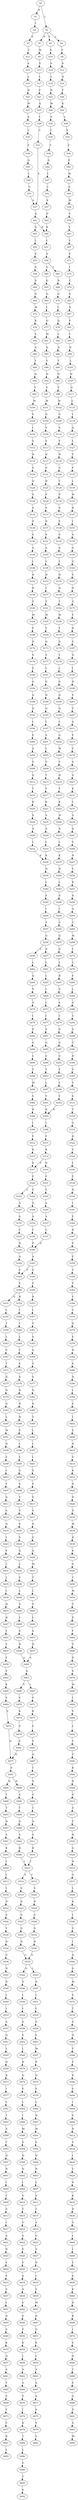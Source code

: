 strict digraph  {
	S0 -> S1 [ label = H ];
	S0 -> S2 [ label = L ];
	S1 -> S3 [ label = I ];
	S2 -> S4 [ label = L ];
	S2 -> S5 [ label = N ];
	S2 -> S6 [ label = V ];
	S3 -> S7 [ label = V ];
	S4 -> S8 [ label = F ];
	S5 -> S9 [ label = W ];
	S6 -> S10 [ label = S ];
	S7 -> S11 [ label = T ];
	S8 -> S12 [ label = D ];
	S9 -> S13 [ label = S ];
	S10 -> S14 [ label = S ];
	S11 -> S15 [ label = S ];
	S12 -> S16 [ label = N ];
	S13 -> S17 [ label = L ];
	S14 -> S18 [ label = L ];
	S15 -> S19 [ label = L ];
	S16 -> S20 [ label = F ];
	S17 -> S21 [ label = F ];
	S18 -> S22 [ label = N ];
	S19 -> S23 [ label = N ];
	S20 -> S24 [ label = K ];
	S21 -> S25 [ label = Q ];
	S22 -> S26 [ label = W ];
	S23 -> S27 [ label = W ];
	S24 -> S28 [ label = L ];
	S25 -> S29 [ label = L ];
	S26 -> S30 [ label = S ];
	S27 -> S31 [ label = A ];
	S28 -> S32 [ label = V ];
	S29 -> S33 [ label = C ];
	S30 -> S34 [ label = L ];
	S31 -> S35 [ label = L ];
	S32 -> S36 [ label = F ];
	S33 -> S37 [ label = S ];
	S34 -> S38 [ label = Y ];
	S35 -> S39 [ label = F ];
	S36 -> S40 [ label = E ];
	S37 -> S41 [ label = D ];
	S38 -> S42 [ label = Q ];
	S39 -> S43 [ label = Q ];
	S40 -> S44 [ label = M ];
	S41 -> S45 [ label = Q ];
	S41 -> S46 [ label = R ];
	S42 -> S47 [ label = L ];
	S43 -> S48 [ label = L ];
	S44 -> S49 [ label = E ];
	S45 -> S50 [ label = L ];
	S46 -> S51 [ label = L ];
	S47 -> S52 [ label = C ];
	S48 -> S53 [ label = C ];
	S49 -> S54 [ label = M ];
	S50 -> S55 [ label = V ];
	S51 -> S56 [ label = A ];
	S52 -> S57 [ label = S ];
	S53 -> S37 [ label = S ];
	S54 -> S58 [ label = V ];
	S55 -> S59 [ label = D ];
	S56 -> S60 [ label = V ];
	S56 -> S61 [ label = T ];
	S57 -> S62 [ label = D ];
	S58 -> S63 [ label = I ];
	S59 -> S64 [ label = D ];
	S60 -> S65 [ label = D ];
	S61 -> S66 [ label = D ];
	S62 -> S46 [ label = R ];
	S63 -> S67 [ label = V ];
	S64 -> S68 [ label = G ];
	S65 -> S69 [ label = G ];
	S66 -> S70 [ label = G ];
	S67 -> S71 [ label = E ];
	S68 -> S72 [ label = M ];
	S69 -> S73 [ label = I ];
	S70 -> S74 [ label = I ];
	S71 -> S75 [ label = I ];
	S72 -> S76 [ label = K ];
	S73 -> S77 [ label = Q ];
	S74 -> S78 [ label = Q ];
	S75 -> S79 [ label = C ];
	S76 -> S80 [ label = V ];
	S77 -> S81 [ label = M ];
	S78 -> S82 [ label = L ];
	S79 -> S83 [ label = S ];
	S80 -> S84 [ label = A ];
	S81 -> S85 [ label = A ];
	S82 -> S86 [ label = A ];
	S83 -> S87 [ label = N ];
	S84 -> S88 [ label = Y ];
	S85 -> S89 [ label = Y ];
	S86 -> S90 [ label = Y ];
	S87 -> S91 [ label = E ];
	S88 -> S92 [ label = H ];
	S89 -> S93 [ label = H ];
	S90 -> S94 [ label = N ];
	S91 -> S95 [ label = L ];
	S92 -> S96 [ label = Y ];
	S93 -> S97 [ label = Y ];
	S94 -> S98 [ label = Y ];
	S95 -> S99 [ label = D ];
	S96 -> S100 [ label = W ];
	S97 -> S101 [ label = W ];
	S98 -> S102 [ label = W ];
	S99 -> S103 [ label = L ];
	S100 -> S104 [ label = S ];
	S101 -> S105 [ label = N ];
	S102 -> S106 [ label = G ];
	S103 -> S107 [ label = H ];
	S104 -> S108 [ label = I ];
	S105 -> S109 [ label = V ];
	S106 -> S110 [ label = V ];
	S107 -> S111 [ label = G ];
	S108 -> S112 [ label = V ];
	S109 -> S113 [ label = V ];
	S110 -> S114 [ label = V ];
	S111 -> S115 [ label = C ];
	S112 -> S116 [ label = H ];
	S113 -> S117 [ label = H ];
	S114 -> S118 [ label = H ];
	S115 -> S119 [ label = L ];
	S116 -> S120 [ label = G ];
	S117 -> S121 [ label = G ];
	S118 -> S122 [ label = G ];
	S119 -> S123 [ label = Q ];
	S120 -> S124 [ label = Q ];
	S121 -> S125 [ label = H ];
	S122 -> S126 [ label = T ];
	S123 -> S127 [ label = L ];
	S124 -> S128 [ label = S ];
	S125 -> S129 [ label = P ];
	S126 -> S130 [ label = P ];
	S127 -> S131 [ label = Y ];
	S128 -> S132 [ label = S ];
	S129 -> S133 [ label = S ];
	S130 -> S134 [ label = S ];
	S131 -> S135 [ label = P ];
	S132 -> S136 [ label = E ];
	S133 -> S137 [ label = D ];
	S134 -> S138 [ label = E ];
	S135 -> S139 [ label = L ];
	S136 -> S140 [ label = S ];
	S137 -> S141 [ label = S ];
	S138 -> S142 [ label = S ];
	S139 -> S143 [ label = W ];
	S140 -> S144 [ label = A ];
	S141 -> S145 [ label = A ];
	S142 -> S146 [ label = S ];
	S143 -> S147 [ label = R ];
	S144 -> S148 [ label = L ];
	S145 -> S149 [ label = L ];
	S146 -> S150 [ label = L ];
	S147 -> S151 [ label = I ];
	S148 -> S152 [ label = H ];
	S149 -> S153 [ label = H ];
	S150 -> S154 [ label = H ];
	S151 -> S155 [ label = A ];
	S152 -> S156 [ label = R ];
	S153 -> S157 [ label = L ];
	S154 -> S158 [ label = Q ];
	S155 -> S159 [ label = G ];
	S156 -> S160 [ label = V ];
	S157 -> S161 [ label = T ];
	S158 -> S162 [ label = T ];
	S159 -> S163 [ label = G ];
	S160 -> S164 [ label = M ];
	S161 -> S165 [ label = M ];
	S162 -> S166 [ label = M ];
	S163 -> S167 [ label = V ];
	S164 -> S168 [ label = F ];
	S165 -> S169 [ label = Y ];
	S166 -> S170 [ label = Y ];
	S167 -> S171 [ label = N ];
	S168 -> S172 [ label = D ];
	S169 -> S173 [ label = Q ];
	S170 -> S174 [ label = Q ];
	S171 -> S175 [ label = G ];
	S172 -> S176 [ label = S ];
	S173 -> S177 [ label = S ];
	S174 -> S178 [ label = T ];
	S175 -> S179 [ label = E ];
	S176 -> S180 [ label = V ];
	S177 -> S181 [ label = L ];
	S178 -> S182 [ label = L ];
	S179 -> S183 [ label = R ];
	S180 -> S184 [ label = G ];
	S181 -> S185 [ label = G ];
	S182 -> S186 [ label = G ];
	S183 -> S187 [ label = V ];
	S184 -> S188 [ label = Q ];
	S185 -> S189 [ label = H ];
	S186 -> S190 [ label = Q ];
	S187 -> S191 [ label = Q ];
	S188 -> S192 [ label = Q ];
	S189 -> S193 [ label = Q ];
	S190 -> S194 [ label = Q ];
	S191 -> S195 [ label = I ];
	S192 -> S196 [ label = L ];
	S193 -> S197 [ label = L ];
	S194 -> S198 [ label = L ];
	S195 -> S199 [ label = H ];
	S196 -> S200 [ label = E ];
	S197 -> S201 [ label = A ];
	S198 -> S202 [ label = G ];
	S199 -> S203 [ label = V ];
	S200 -> S204 [ label = A ];
	S201 -> S205 [ label = L ];
	S202 -> S206 [ label = W ];
	S203 -> S207 [ label = Y ];
	S204 -> S208 [ label = V ];
	S205 -> S209 [ label = V ];
	S206 -> S210 [ label = V ];
	S207 -> S211 [ label = Q ];
	S208 -> S212 [ label = Q ];
	S209 -> S213 [ label = T ];
	S210 -> S214 [ label = H ];
	S211 -> S215 [ label = E ];
	S212 -> S216 [ label = Y ];
	S213 -> S217 [ label = Y ];
	S214 -> S218 [ label = Y ];
	S215 -> S219 [ label = C ];
	S216 -> S220 [ label = K ];
	S217 -> S221 [ label = K ];
	S218 -> S222 [ label = K ];
	S219 -> S223 [ label = A ];
	S220 -> S224 [ label = S ];
	S221 -> S225 [ label = S ];
	S222 -> S226 [ label = N ];
	S223 -> S227 [ label = Q ];
	S224 -> S228 [ label = A ];
	S225 -> S229 [ label = A ];
	S226 -> S230 [ label = A ];
	S227 -> S231 [ label = K ];
	S228 -> S232 [ label = L ];
	S229 -> S233 [ label = L ];
	S230 -> S234 [ label = L ];
	S231 -> S235 [ label = L ];
	S232 -> S236 [ label = K ];
	S233 -> S236 [ label = K ];
	S234 -> S237 [ label = K ];
	S235 -> S238 [ label = A ];
	S236 -> S239 [ label = H ];
	S237 -> S240 [ label = H ];
	S238 -> S241 [ label = Q ];
	S239 -> S242 [ label = L ];
	S240 -> S243 [ label = L ];
	S241 -> S244 [ label = V ];
	S242 -> S245 [ label = P ];
	S243 -> S246 [ label = S ];
	S244 -> S247 [ label = N ];
	S245 -> S248 [ label = I ];
	S246 -> S249 [ label = I ];
	S247 -> S250 [ label = Y ];
	S248 -> S251 [ label = A ];
	S249 -> S252 [ label = A ];
	S250 -> S253 [ label = K ];
	S251 -> S254 [ label = Q ];
	S252 -> S255 [ label = Q ];
	S253 -> S256 [ label = D ];
	S254 -> S257 [ label = D ];
	S254 -> S258 [ label = E ];
	S255 -> S259 [ label = D ];
	S256 -> S260 [ label = A ];
	S257 -> S261 [ label = L ];
	S258 -> S262 [ label = L ];
	S259 -> S263 [ label = L ];
	S260 -> S264 [ label = L ];
	S261 -> S265 [ label = L ];
	S262 -> S266 [ label = Q ];
	S263 -> S267 [ label = R ];
	S264 -> S268 [ label = M ];
	S265 -> S269 [ label = I ];
	S266 -> S270 [ label = V ];
	S267 -> S271 [ label = V ];
	S268 -> S272 [ label = L ];
	S269 -> S273 [ label = I ];
	S270 -> S274 [ label = A ];
	S271 -> S275 [ label = S ];
	S272 -> S276 [ label = L ];
	S273 -> S277 [ label = I ];
	S274 -> S278 [ label = I ];
	S275 -> S279 [ label = I ];
	S276 -> S280 [ label = P ];
	S277 -> S281 [ label = E ];
	S278 -> S282 [ label = E ];
	S279 -> S283 [ label = D ];
	S280 -> S284 [ label = L ];
	S281 -> S285 [ label = G ];
	S282 -> S286 [ label = G ];
	S283 -> S287 [ label = G ];
	S284 -> S288 [ label = A ];
	S285 -> S289 [ label = C ];
	S286 -> S290 [ label = C ];
	S287 -> S291 [ label = C ];
	S288 -> S292 [ label = T ];
	S289 -> S293 [ label = Y ];
	S290 -> S294 [ label = Y ];
	S291 -> S295 [ label = Y ];
	S292 -> S296 [ label = S ];
	S293 -> S297 [ label = L ];
	S294 -> S298 [ label = M ];
	S295 -> S299 [ label = L ];
	S296 -> S300 [ label = T ];
	S297 -> S301 [ label = Y ];
	S298 -> S302 [ label = Y ];
	S299 -> S303 [ label = Y ];
	S300 -> S304 [ label = N ];
	S301 -> S305 [ label = R ];
	S302 -> S306 [ label = R ];
	S303 -> S305 [ label = R ];
	S304 -> S307 [ label = V ];
	S305 -> S308 [ label = I ];
	S306 -> S309 [ label = I ];
	S307 -> S310 [ label = Y ];
	S308 -> S311 [ label = F ];
	S309 -> S312 [ label = F ];
	S310 -> S313 [ label = V ];
	S311 -> S314 [ label = K ];
	S312 -> S315 [ label = K ];
	S313 -> S316 [ label = T ];
	S314 -> S317 [ label = E ];
	S314 -> S318 [ label = D ];
	S315 -> S317 [ label = E ];
	S316 -> S319 [ label = G ];
	S317 -> S320 [ label = F ];
	S318 -> S321 [ label = F ];
	S319 -> S322 [ label = H ];
	S320 -> S323 [ label = L ];
	S320 -> S324 [ label = V ];
	S321 -> S325 [ label = V ];
	S322 -> S326 [ label = Y ];
	S323 -> S327 [ label = A ];
	S324 -> S328 [ label = A ];
	S325 -> S329 [ label = A ];
	S326 -> S330 [ label = L ];
	S327 -> S331 [ label = A ];
	S328 -> S332 [ label = A ];
	S329 -> S333 [ label = A ];
	S330 -> S334 [ label = F ];
	S331 -> S335 [ label = C ];
	S332 -> S336 [ label = C ];
	S333 -> S337 [ label = C ];
	S334 -> S338 [ label = H ];
	S335 -> S339 [ label = D ];
	S336 -> S340 [ label = D ];
	S337 -> S340 [ label = D ];
	S338 -> S341 [ label = L ];
	S339 -> S342 [ label = A ];
	S340 -> S343 [ label = A ];
	S341 -> S344 [ label = F ];
	S342 -> S345 [ label = P ];
	S343 -> S345 [ label = P ];
	S343 -> S346 [ label = S ];
	S344 -> S347 [ label = R ];
	S345 -> S348 [ label = E ];
	S346 -> S349 [ label = E ];
	S347 -> S350 [ label = P ];
	S348 -> S351 [ label = Q ];
	S348 -> S352 [ label = R ];
	S349 -> S353 [ label = R ];
	S350 -> S354 [ label = F ];
	S351 -> S355 [ label = L ];
	S352 -> S356 [ label = L ];
	S353 -> S357 [ label = L ];
	S354 -> S358 [ label = V ];
	S355 -> S359 [ label = T ];
	S356 -> S360 [ label = T ];
	S357 -> S361 [ label = V ];
	S358 -> S362 [ label = P ];
	S359 -> S363 [ label = L ];
	S360 -> S364 [ label = L ];
	S361 -> S365 [ label = V ];
	S362 -> S366 [ label = V ];
	S363 -> S367 [ label = V ];
	S364 -> S368 [ label = T ];
	S365 -> S369 [ label = A ];
	S366 -> S370 [ label = C ];
	S367 -> S371 [ label = T ];
	S368 -> S372 [ label = S ];
	S369 -> S373 [ label = S ];
	S370 -> S374 [ label = Q ];
	S371 -> S375 [ label = Q ];
	S372 -> S376 [ label = S ];
	S373 -> S377 [ label = S ];
	S374 -> S378 [ label = E ];
	S375 -> S379 [ label = N ];
	S376 -> S380 [ label = N ];
	S377 -> S381 [ label = N ];
	S378 -> S382 [ label = N ];
	S379 -> S383 [ label = Q ];
	S380 -> S384 [ label = R ];
	S381 -> S385 [ label = R ];
	S382 -> S386 [ label = E ];
	S383 -> S387 [ label = L ];
	S384 -> S388 [ label = H ];
	S385 -> S389 [ label = T ];
	S386 -> S390 [ label = N ];
	S387 -> S391 [ label = M ];
	S388 -> S392 [ label = E ];
	S389 -> S393 [ label = L ];
	S390 -> S394 [ label = L ];
	S391 -> S395 [ label = N ];
	S392 -> S396 [ label = L ];
	S393 -> S397 [ label = L ];
	S394 -> S398 [ label = E ];
	S395 -> S399 [ label = E ];
	S396 -> S400 [ label = L ];
	S397 -> S401 [ label = L ];
	S398 -> S402 [ label = I ];
	S399 -> S403 [ label = L ];
	S400 -> S404 [ label = G ];
	S401 -> S405 [ label = E ];
	S402 -> S406 [ label = E ];
	S403 -> S407 [ label = V ];
	S404 -> S408 [ label = E ];
	S405 -> S409 [ label = E ];
	S406 -> S410 [ label = N ];
	S407 -> S411 [ label = Q ];
	S408 -> S412 [ label = F ];
	S409 -> S413 [ label = F ];
	S410 -> S414 [ label = V ];
	S411 -> S415 [ label = S ];
	S412 -> S416 [ label = V ];
	S413 -> S417 [ label = V ];
	S414 -> S418 [ label = K ];
	S415 -> S419 [ label = Q ];
	S416 -> S420 [ label = E ];
	S417 -> S421 [ label = D ];
	S418 -> S422 [ label = N ];
	S419 -> S423 [ label = L ];
	S420 -> S424 [ label = S ];
	S421 -> S425 [ label = S ];
	S422 -> S426 [ label = N ];
	S423 -> S427 [ label = V ];
	S424 -> S428 [ label = Q ];
	S425 -> S429 [ label = Q ];
	S426 -> S430 [ label = D ];
	S427 -> S431 [ label = L ];
	S428 -> S432 [ label = L ];
	S429 -> S433 [ label = M ];
	S430 -> S434 [ label = W ];
	S431 -> S435 [ label = L ];
	S432 -> S436 [ label = S ];
	S433 -> S437 [ label = T ];
	S434 -> S438 [ label = R ];
	S435 -> S439 [ label = L ];
	S436 -> S440 [ label = L ];
	S437 -> S441 [ label = L ];
	S438 -> S442 [ label = K ];
	S439 -> S443 [ label = H ];
	S440 -> S444 [ label = V ];
	S441 -> S445 [ label = V ];
	S442 -> S446 [ label = S ];
	S443 -> S447 [ label = H ];
	S444 -> S448 [ label = L ];
	S445 -> S449 [ label = L ];
	S446 -> S450 [ label = C ];
	S447 -> S451 [ label = T ];
	S448 -> S452 [ label = S ];
	S449 -> S453 [ label = S ];
	S450 -> S454 [ label = M ];
	S451 -> S455 [ label = Y ];
	S452 -> S456 [ label = H ];
	S453 -> S457 [ label = H ];
	S454 -> S458 [ label = T ];
	S455 -> S459 [ label = F ];
	S456 -> S460 [ label = A ];
	S457 -> S460 [ label = A ];
	S458 -> S461 [ label = R ];
	S459 -> S462 [ label = V ];
	S460 -> S463 [ label = Q ];
	S461 -> S464 [ label = F ];
	S462 -> S465 [ label = K ];
	S463 -> S466 [ label = F ];
	S463 -> S467 [ label = I ];
	S464 -> S468 [ label = V ];
	S465 -> S469 [ label = V ];
	S466 -> S470 [ label = V ];
	S467 -> S471 [ label = V ];
	S468 -> S472 [ label = D ];
	S469 -> S473 [ label = E ];
	S470 -> S474 [ label = K ];
	S471 -> S475 [ label = K ];
	S472 -> S476 [ label = S ];
	S473 -> S477 [ label = D ];
	S474 -> S478 [ label = V ];
	S475 -> S479 [ label = V ];
	S476 -> S480 [ label = M ];
	S477 -> S481 [ label = S ];
	S478 -> S482 [ label = E ];
	S479 -> S483 [ label = E ];
	S480 -> S484 [ label = L ];
	S481 -> S485 [ label = N ];
	S481 -> S486 [ label = H ];
	S482 -> S477 [ label = D ];
	S483 -> S487 [ label = D ];
	S484 -> S488 [ label = V ];
	S485 -> S489 [ label = T ];
	S486 -> S490 [ label = V ];
	S487 -> S491 [ label = T ];
	S488 -> S492 [ label = L ];
	S489 -> S493 [ label = T ];
	S490 -> S494 [ label = T ];
	S491 -> S495 [ label = S ];
	S492 -> S496 [ label = V ];
	S493 -> S497 [ label = H ];
	S494 -> S498 [ label = Q ];
	S495 -> S499 [ label = V ];
	S496 -> S500 [ label = F ];
	S497 -> S501 [ label = V ];
	S498 -> S502 [ label = V ];
	S499 -> S503 [ label = T ];
	S500 -> S504 [ label = R ];
	S501 -> S505 [ label = K ];
	S502 -> S506 [ label = R ];
	S503 -> S507 [ label = Q ];
	S504 -> S508 [ label = H ];
	S505 -> S509 [ label = L ];
	S506 -> S510 [ label = L ];
	S507 -> S511 [ label = V ];
	S508 -> S512 [ label = S ];
	S509 -> S513 [ label = I ];
	S510 -> S514 [ label = S ];
	S510 -> S515 [ label = T ];
	S511 -> S516 [ label = R ];
	S512 -> S517 [ label = S ];
	S513 -> S518 [ label = I ];
	S514 -> S519 [ label = V ];
	S515 -> S520 [ label = V ];
	S516 -> S510 [ label = L ];
	S517 -> S521 [ label = F ];
	S518 -> S522 [ label = D ];
	S519 -> S523 [ label = D ];
	S520 -> S524 [ label = D ];
	S521 -> S525 [ label = R ];
	S522 -> S526 [ label = S ];
	S523 -> S527 [ label = S ];
	S524 -> S528 [ label = S ];
	S525 -> S529 [ label = Q ];
	S526 -> S530 [ label = Y ];
	S527 -> S531 [ label = G ];
	S528 -> S532 [ label = G ];
	S529 -> S533 [ label = N ];
	S530 -> S534 [ label = N ];
	S531 -> S535 [ label = N ];
	S532 -> S536 [ label = N ];
	S533 -> S537 [ label = G ];
	S534 -> S538 [ label = G ];
	S535 -> S539 [ label = G ];
	S536 -> S539 [ label = G ];
	S537 -> S540 [ label = L ];
	S538 -> S541 [ label = N ];
	S539 -> S542 [ label = Q ];
	S539 -> S543 [ label = L ];
	S540 -> S544 [ label = K ];
	S541 -> S545 [ label = N ];
	S542 -> S546 [ label = A ];
	S543 -> S547 [ label = A ];
	S544 -> S548 [ label = L ];
	S545 -> S549 [ label = L ];
	S546 -> S550 [ label = L ];
	S547 -> S551 [ label = L ];
	S548 -> S552 [ label = V ];
	S549 -> S553 [ label = L ];
	S550 -> S554 [ label = L ];
	S551 -> S555 [ label = L ];
	S552 -> S556 [ label = I ];
	S553 -> S557 [ label = A ];
	S554 -> S558 [ label = A ];
	S555 -> S559 [ label = S ];
	S556 -> S560 [ label = D ];
	S557 -> S561 [ label = Q ];
	S558 -> S562 [ label = E ];
	S559 -> S563 [ label = E ];
	S560 -> S564 [ label = S ];
	S561 -> S565 [ label = L ];
	S562 -> S566 [ label = L ];
	S563 -> S567 [ label = M ];
	S564 -> S568 [ label = M ];
	S565 -> S569 [ label = H ];
	S566 -> S570 [ label = R ];
	S567 -> S571 [ label = R ];
	S568 -> S572 [ label = E ];
	S569 -> S573 [ label = R ];
	S570 -> S574 [ label = Q ];
	S571 -> S575 [ label = Q ];
	S572 -> S576 [ label = T ];
	S573 -> S577 [ label = I ];
	S574 -> S578 [ label = V ];
	S575 -> S579 [ label = V ];
	S576 -> S580 [ label = S ];
	S577 -> S581 [ label = L ];
	S578 -> S582 [ label = L ];
	S579 -> S583 [ label = L ];
	S580 -> S584 [ label = N ];
	S581 -> S585 [ label = T ];
	S582 -> S586 [ label = I ];
	S583 -> S587 [ label = N ];
	S584 -> S588 [ label = Y ];
	S585 -> S589 [ label = A ];
	S586 -> S590 [ label = M ];
	S587 -> S591 [ label = M ];
	S588 -> S592 [ label = F ];
	S589 -> S593 [ label = T ];
	S590 -> S594 [ label = S ];
	S591 -> S595 [ label = S ];
	S592 -> S596 [ label = R ];
	S593 -> S597 [ label = H ];
	S594 -> S598 [ label = H ];
	S595 -> S599 [ label = H ];
	S596 -> S600 [ label = S ];
	S597 -> S601 [ label = N ];
	S598 -> S602 [ label = N ];
	S599 -> S603 [ label = N ];
	S600 -> S604 [ label = I ];
	S601 -> S605 [ label = I ];
	S602 -> S606 [ label = I ];
	S603 -> S607 [ label = L ];
	S604 -> S608 [ label = S ];
	S605 -> S609 [ label = T ];
	S606 -> S610 [ label = V ];
	S607 -> S611 [ label = V ];
	S608 -> S612 [ label = D ];
	S609 -> S613 [ label = A ];
	S610 -> S614 [ label = T ];
	S611 -> S615 [ label = T ];
	S612 -> S616 [ label = V ];
	S613 -> S617 [ label = I ];
	S614 -> S618 [ label = G ];
	S615 -> S619 [ label = A ];
	S616 -> S620 [ label = I ];
	S617 -> S621 [ label = A ];
	S618 -> S622 [ label = S ];
	S619 -> S623 [ label = G ];
	S620 -> S624 [ label = V ];
	S621 -> S625 [ label = N ];
	S622 -> S626 [ label = S ];
	S623 -> S627 [ label = A ];
	S624 -> S628 [ label = N ];
	S625 -> S629 [ label = E ];
	S626 -> S630 [ label = E ];
	S627 -> S631 [ label = D ];
	S628 -> S632 [ label = K ];
	S629 -> S633 [ label = P ];
	S630 -> S634 [ label = S ];
	S631 -> S635 [ label = L ];
	S632 -> S636 [ label = D ];
	S633 -> S637 [ label = S ];
	S634 -> S638 [ label = A ];
	S635 -> S639 [ label = V ];
	S636 -> S640 [ label = G ];
	S637 -> S641 [ label = L ];
	S638 -> S642 [ label = G ];
	S639 -> S643 [ label = M ];
	S640 -> S644 [ label = I ];
	S641 -> S645 [ label = D ];
	S642 -> S646 [ label = E ];
	S643 -> S647 [ label = D ];
	S644 -> S648 [ label = L ];
	S645 -> S649 [ label = S ];
	S646 -> S650 [ label = P ];
	S647 -> S651 [ label = Q ];
	S648 -> S652 [ label = E ];
	S649 -> S653 [ label = K ];
	S650 -> S654 [ label = K ];
	S651 -> S655 [ label = K ];
	S652 -> S656 [ label = E ];
	S653 -> S657 [ label = Q ];
	S654 -> S658 [ label = L ];
	S655 -> S659 [ label = L ];
	S656 -> S660 [ label = K ];
	S657 -> S661 [ label = A ];
	S658 -> S662 [ label = A ];
	S659 -> S663 [ label = A ];
	S660 -> S664 [ label = D ];
	S661 -> S665 [ label = T ];
	S662 -> S666 [ label = A ];
	S663 -> S667 [ label = A ];
	S664 -> S668 [ label = K ];
	S665 -> S669 [ label = P ];
	S666 -> S670 [ label = P ];
	S667 -> S671 [ label = A ];
	S668 -> S672 [ label = I ];
	S669 -> S673 [ label = V ];
	S670 -> S674 [ label = I ];
	S671 -> S675 [ label = S ];
	S672 -> S676 [ label = S ];
	S673 -> S677 [ label = F ];
	S674 -> S678 [ label = R ];
	S675 -> S679 [ label = V ];
	S676 -> S680 [ label = N ];
	S677 -> S681 [ label = R ];
	S678 -> S682 [ label = C ];
	S679 -> S683 [ label = V ];
	S680 -> S684 [ label = T ];
	S681 -> S685 [ label = L ];
	S682 -> S686 [ label = L ];
	S684 -> S687 [ label = S ];
	S686 -> S688 [ label = G ];
	S687 -> S689 [ label = A ];
	S688 -> S690 [ label = C ];
	S689 -> S691 [ label = N ];
	S690 -> S692 [ label = S ];
	S691 -> S693 [ label = A ];
	S693 -> S694 [ label = M ];
}
